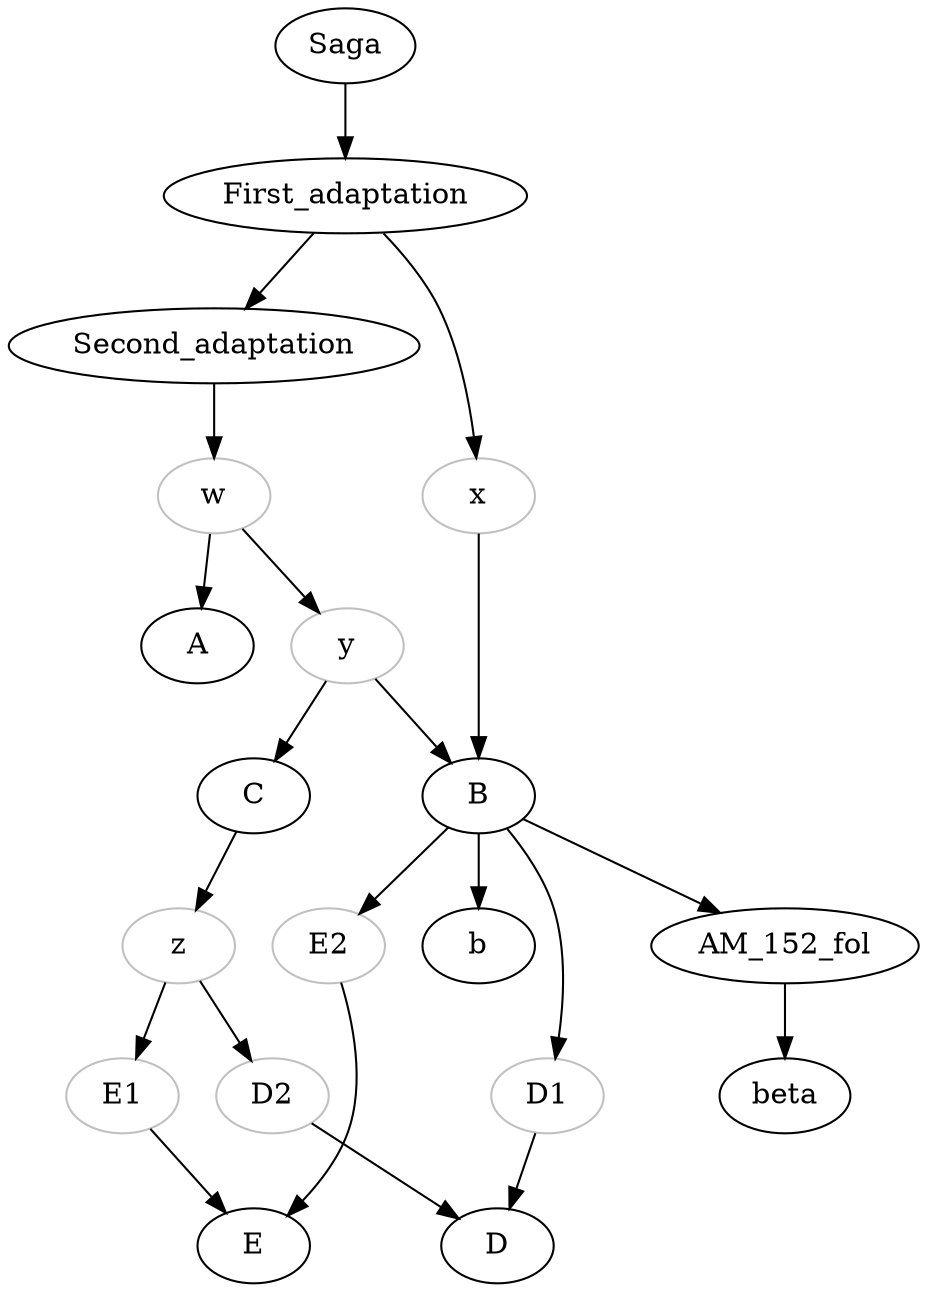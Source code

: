 digraph {

    Saga -> First_adaptation;
    First_adaptation -> x;
    First_adaptation -> Second_adaptation;
    Second_adaptation -> w; 
    w -> A;
    w -> y;
    y -> C;
    y-> B;
    x -> B;
    C -> z;
    z -> E1;
    z -> D2;
    B -> D1;
    B -> E2;
    B -> AM_152_fol; 
    AM_152_fol -> beta;
    B -> b;
    D1 -> D;
    D2 -> D;
    E1 -> E;
    E2 -> E;


    x [color="grey"];
    w [color="grey"];
    y [color="grey"];
    z [color="grey"];
    E1 [color="grey"];
    D2 [color="grey"];
    D1 [color="grey"];
    E2 [color="grey"];


}
